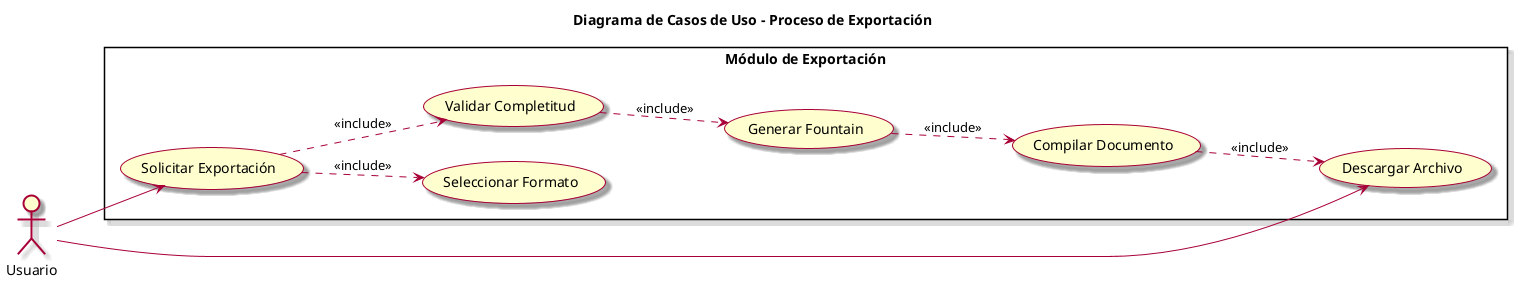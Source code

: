@startuml Proceso_Exportacion
title Diagrama de Casos de Uso - Proceso de Exportación
skin rose

left to right direction
skinparam packageStyle rectangle

actor "Usuario" as User

rectangle "Módulo de Exportación" {
    usecase "Solicitar Exportación" as UCX1
    usecase "Seleccionar Formato" as UCX2
    usecase "Validar Completitud" as UCX3
    usecase "Generar Fountain" as UCX4
    usecase "Compilar Documento" as UCX5
    usecase "Descargar Archivo" as UCX6
}

User --> UCX1
User --> UCX6

' Include relationships
UCX1 ..> UCX2 : <<include>>
UCX1 ..> UCX3 : <<include>>
UCX3 ..> UCX4 : <<include>>
UCX4 ..> UCX5 : <<include>>
UCX5 ..> UCX6 : <<include>>

@enduml

